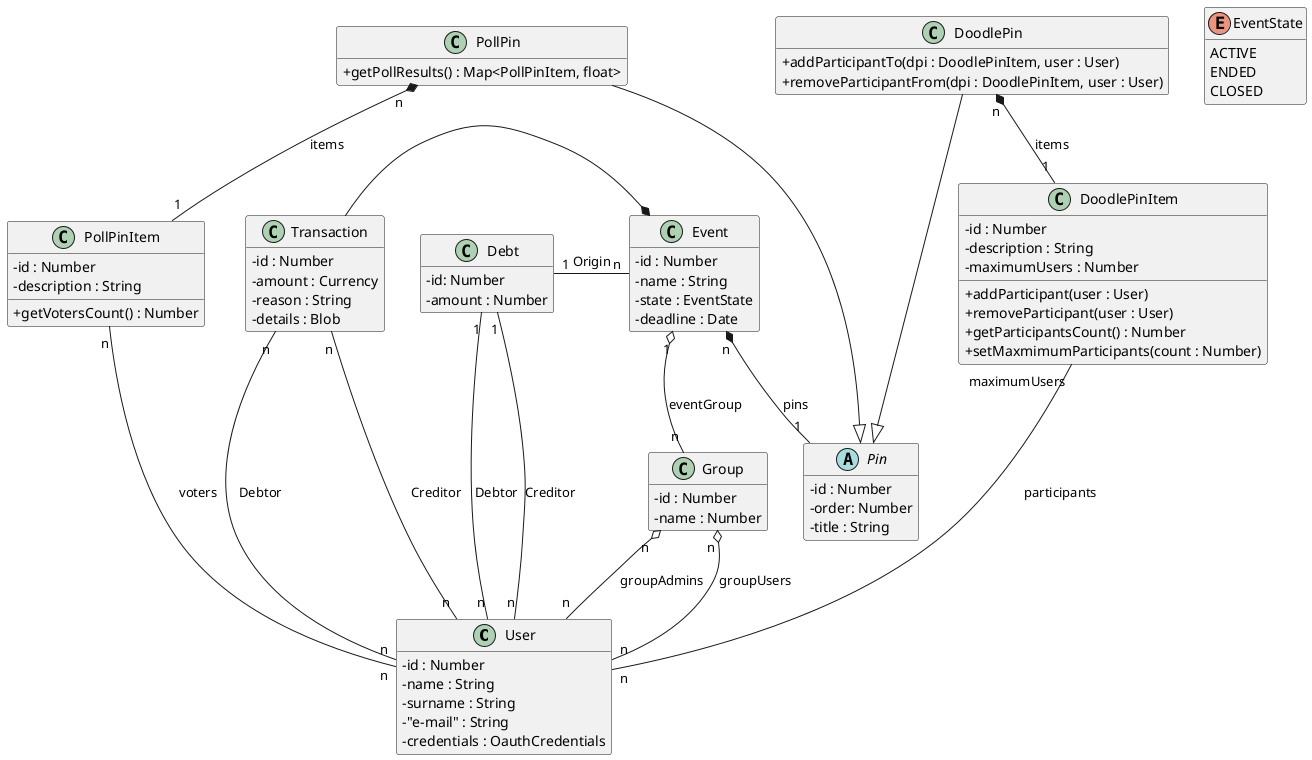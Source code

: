 @startuml Class Diagram

hide empty members
skinparam classAttributeIconSize 0

class User {
    -id : Number
    -name : String
    -surname : String
    -"e-mail" : String
    -credentials : OauthCredentials
}

class Group {
    -id : Number
    -name : Number
}

Group "n " o-- "n " User : " groupAdmins"
Group "n " o-- "n " User : " groupUsers"

class Event {
    -id : Number
    -name : String
    -state : EventState
    -deadline : Date
}

Event " 1" o-- " n" Group : "eventGroup"

Event "n" *-- "1" Pin : "pins"

abstract Pin {
    -id : Number
    -order: Number
    -title : String
    ' Possibilità di aggiungere una "discussione" per il singolo pin
}

class PollPin {
    + getPollResults() : Map<PollPinItem, float>
}

PollPin -|> Pin
PollPin "n" *-- "1" PollPinItem : items

class PollPinItem {
    - id : Number
    - description : String
    + getVotersCount() : Number
}

PollPinItem "n" --- "n" User : voters

class DoodlePin {
    +addParticipantTo(dpi : DoodlePinItem, user : User)
    +removeParticipantFrom(dpi : DoodlePinItem, user : User)
}

DoodlePin -|> Pin
DoodlePin "n" *-- "1" DoodlePinItem : items

class DoodlePinItem {
    - id : Number
    - description : String
    - maximumUsers : Number
    +addParticipant(user : User)
    +removeParticipant(user : User)
    + getParticipantsCount() : Number
    + setMaxmimumParticipants(count : Number)
}

DoodlePinItem "maximumUsers" --- "n" User : participants

class Transaction {
    - id : Number
    - amount : Currency
    ' causale
    - reason : String
    - details : Blob
    ' confirmation
}

Transaction -right-* Event
Transaction "n" --- "n" User : Debtor
Transaction "n" --- "n" User : Creditor

class Debt {
    - id: Number
    - amount : Number
}

Debt "1" --right- "n" Event : Origin
Debt "1" --- "n" User : Debtor
Debt "1" --- "n" User : Creditor

enum EventState {
    ACTIVE
    ENDED
    CLOSED
}

@enduml